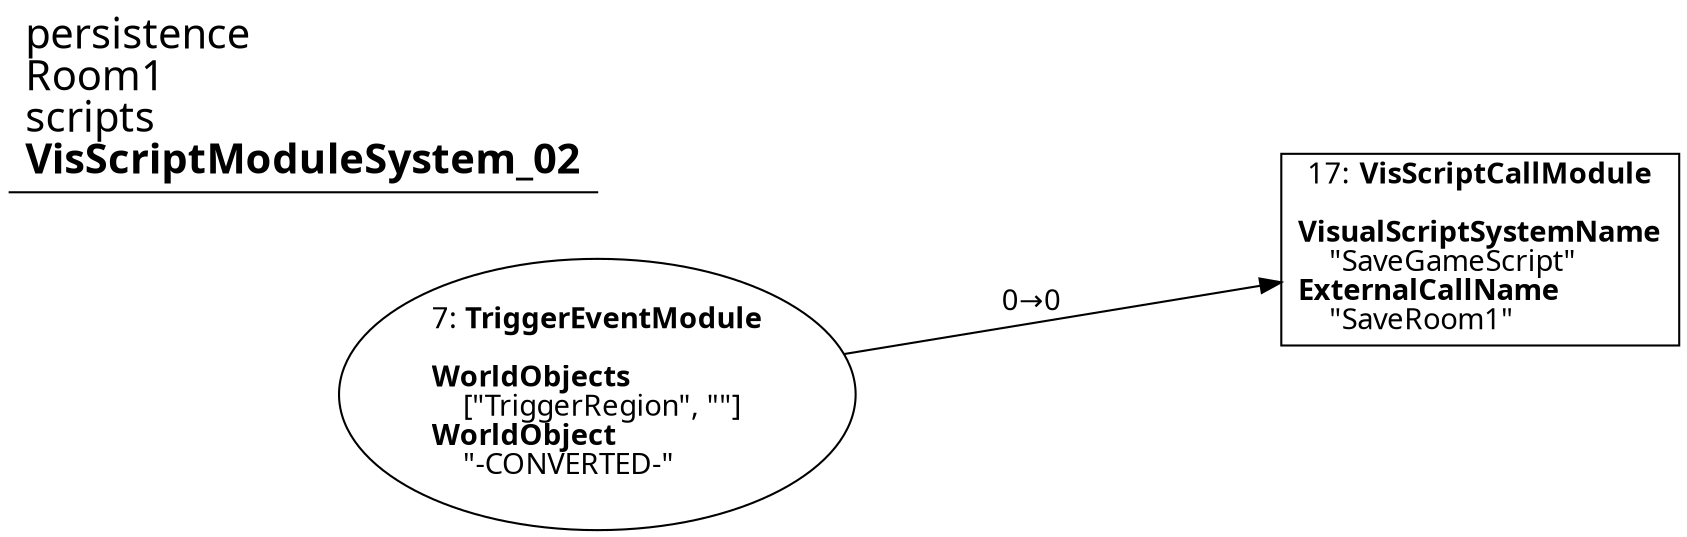 digraph {
    layout = fdp;
    overlap = prism;
    sep = "+16";
    splines = spline;

    node [ shape = box ];

    graph [ fontname = "Segoe UI" ];
    node [ fontname = "Segoe UI" ];
    edge [ fontname = "Segoe UI" ];

    7 [ label = <7: <b>TriggerEventModule</b><br/><br/><b>WorldObjects</b><br align="left"/>    [&quot;TriggerRegion&quot;, &quot;&quot;]<br align="left"/><b>WorldObject</b><br align="left"/>    &quot;-CONVERTED-&quot;<br align="left"/>> ];
    7 [ shape = oval ]
    7 [ pos = "0.036000002,-0.155!" ];
    7 -> 17 [ label = "0→0" ];

    17 [ label = <17: <b>VisScriptCallModule</b><br/><br/><b>VisualScriptSystemName</b><br align="left"/>    &quot;SaveGameScript&quot;<br align="left"/><b>ExternalCallName</b><br align="left"/>    &quot;SaveRoom1&quot;<br align="left"/>> ];
    17 [ pos = "0.282,-0.155!" ];

    title [ pos = "0.035,-0.15400001!" ];
    title [ shape = underline ];
    title [ label = <<font point-size="20">persistence<br align="left"/>Room1<br align="left"/>scripts<br align="left"/><b>VisScriptModuleSystem_02</b><br align="left"/></font>> ];
}
